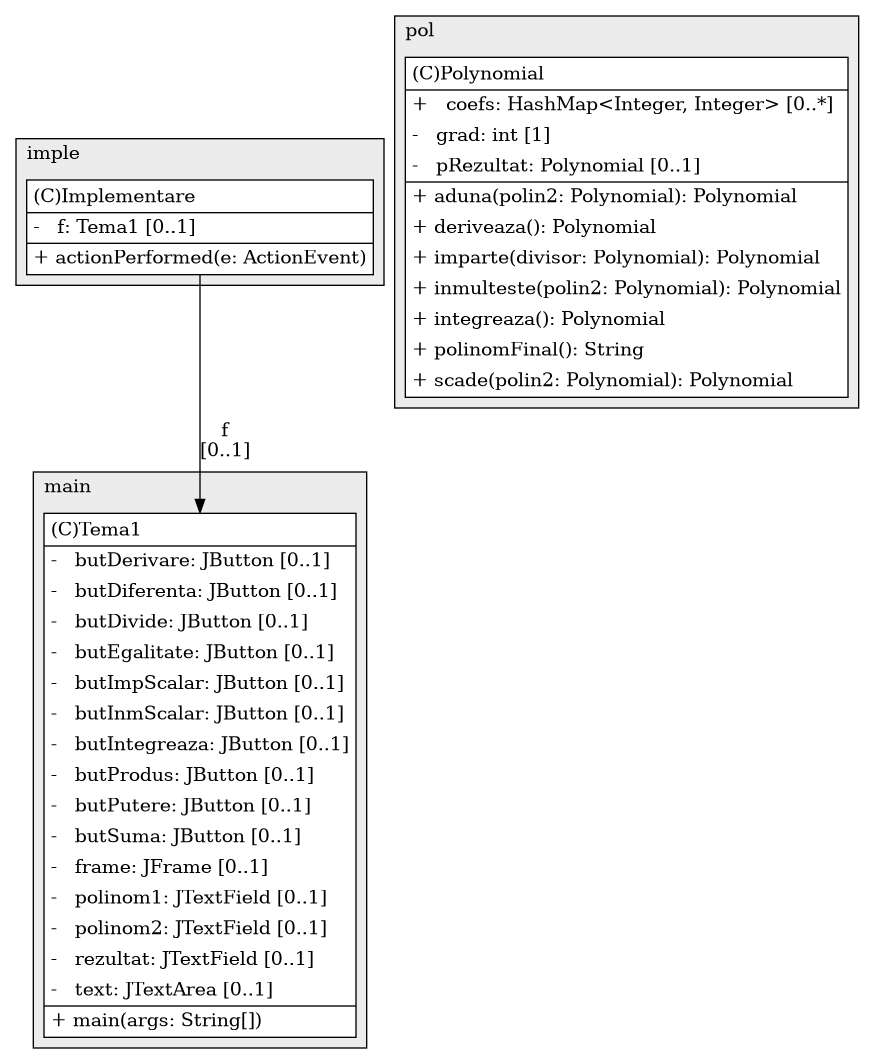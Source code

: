 @startuml

/' diagram meta data start
config=StructureConfiguration;
{
  "projectClassification": {
    "searchMode": "OpenProject", // OpenProject, AllProjects
    "includedProjects": "",
    "pathEndKeywords": "*.impl",
    "isClientPath": "",
    "isClientName": "",
    "isTestPath": "",
    "isTestName": "",
    "isMappingPath": "",
    "isMappingName": "",
    "isDataAccessPath": "",
    "isDataAccessName": "",
    "isDataStructurePath": "",
    "isDataStructureName": "",
    "isInterfaceStructuresPath": "",
    "isInterfaceStructuresName": "",
    "isEntryPointPath": "",
    "isEntryPointName": "",
    "treatFinalFieldsAsMandatory": false
  },
  "graphRestriction": {
    "classPackageExcludeFilter": "",
    "classPackageIncludeFilter": "",
    "classNameExcludeFilter": "",
    "classNameIncludeFilter": "",
    "methodNameExcludeFilter": "",
    "methodNameIncludeFilter": "",
    "removeByInheritance": "", // inheritance/annotation based filtering is done in a second step
    "removeByAnnotation": "",
    "removeByClassPackage": "", // cleanup the graph after inheritance/annotation based filtering is done
    "removeByClassName": "",
    "cutMappings": false,
    "cutEnum": true,
    "cutTests": true,
    "cutClient": true,
    "cutDataAccess": false,
    "cutInterfaceStructures": false,
    "cutDataStructures": false,
    "cutGetterAndSetter": true,
    "cutConstructors": true
  },
  "graphTraversal": {
    "forwardDepth": 6,
    "backwardDepth": 6,
    "classPackageExcludeFilter": "",
    "classPackageIncludeFilter": "",
    "classNameExcludeFilter": "",
    "classNameIncludeFilter": "",
    "methodNameExcludeFilter": "",
    "methodNameIncludeFilter": "",
    "hideMappings": false,
    "hideDataStructures": false,
    "hidePrivateMethods": true,
    "hideInterfaceCalls": true, // indirection: implementation -> interface (is hidden) -> implementation
    "onlyShowApplicationEntryPoints": false, // root node is included
    "useMethodCallsForStructureDiagram": "ForwardOnly" // ForwardOnly, BothDirections, No
  },
  "details": {
    "aggregation": "GroupByClass", // ByClass, GroupByClass, None
    "showClassGenericTypes": true,
    "showMethods": true,
    "showMethodParameterNames": true,
    "showMethodParameterTypes": true,
    "showMethodReturnType": true,
    "showPackageLevels": 2,
    "showDetailedClassStructure": true
  },
  "rootClass": "imple.Implementare",
  "extensionCallbackMethod": "" // qualified.class.name#methodName - signature: public static String method(String)
}
diagram meta data end '/



digraph g {
    rankdir="TB"
    splines=polyline
    

'nodes 
subgraph cluster_100328005 { 
   	label=imple
	labeljust=l
	fillcolor="#ececec"
	style=filled
   
   Implementare100328005[
	label=<<TABLE BORDER="1" CELLBORDER="0" CELLPADDING="4" CELLSPACING="0">
<TR><TD ALIGN="LEFT" >(C)Implementare</TD></TR>
<HR/>
<TR><TD ALIGN="LEFT" >-   f: Tema1 [0..1]</TD></TR>
<HR/>
<TR><TD ALIGN="LEFT" >+ actionPerformed(e: ActionEvent)</TD></TR>
</TABLE>>
	style=filled
	margin=0
	shape=plaintext
	fillcolor="#FFFFFF"
];
} 

subgraph cluster_111181 { 
   	label=pol
	labeljust=l
	fillcolor="#ececec"
	style=filled
   
   Polynomial111181[
	label=<<TABLE BORDER="1" CELLBORDER="0" CELLPADDING="4" CELLSPACING="0">
<TR><TD ALIGN="LEFT" >(C)Polynomial</TD></TR>
<HR/>
<TR><TD ALIGN="LEFT" >+   coefs: HashMap&lt;Integer, Integer&gt; [0..*]</TD></TR>
<TR><TD ALIGN="LEFT" >-   grad: int [1]</TD></TR>
<TR><TD ALIGN="LEFT" >-   pRezultat: Polynomial [0..1]</TD></TR>
<HR/>
<TR><TD ALIGN="LEFT" >+ aduna(polin2: Polynomial): Polynomial</TD></TR>
<TR><TD ALIGN="LEFT" >+ deriveaza(): Polynomial</TD></TR>
<TR><TD ALIGN="LEFT" >+ imparte(divisor: Polynomial): Polynomial</TD></TR>
<TR><TD ALIGN="LEFT" >+ inmulteste(polin2: Polynomial): Polynomial</TD></TR>
<TR><TD ALIGN="LEFT" >+ integreaza(): Polynomial</TD></TR>
<TR><TD ALIGN="LEFT" >+ polinomFinal(): String</TD></TR>
<TR><TD ALIGN="LEFT" >+ scade(polin2: Polynomial): Polynomial</TD></TR>
</TABLE>>
	style=filled
	margin=0
	shape=plaintext
	fillcolor="#FFFFFF"
];
} 

subgraph cluster_3343801 { 
   	label=main
	labeljust=l
	fillcolor="#ececec"
	style=filled
   
   Tema13343801[
	label=<<TABLE BORDER="1" CELLBORDER="0" CELLPADDING="4" CELLSPACING="0">
<TR><TD ALIGN="LEFT" >(C)Tema1</TD></TR>
<HR/>
<TR><TD ALIGN="LEFT" >-   butDerivare: JButton [0..1]</TD></TR>
<TR><TD ALIGN="LEFT" >-   butDiferenta: JButton [0..1]</TD></TR>
<TR><TD ALIGN="LEFT" >-   butDivide: JButton [0..1]</TD></TR>
<TR><TD ALIGN="LEFT" >-   butEgalitate: JButton [0..1]</TD></TR>
<TR><TD ALIGN="LEFT" >-   butImpScalar: JButton [0..1]</TD></TR>
<TR><TD ALIGN="LEFT" >-   butInmScalar: JButton [0..1]</TD></TR>
<TR><TD ALIGN="LEFT" >-   butIntegreaza: JButton [0..1]</TD></TR>
<TR><TD ALIGN="LEFT" >-   butProdus: JButton [0..1]</TD></TR>
<TR><TD ALIGN="LEFT" >-   butPutere: JButton [0..1]</TD></TR>
<TR><TD ALIGN="LEFT" >-   butSuma: JButton [0..1]</TD></TR>
<TR><TD ALIGN="LEFT" >-   frame: JFrame [0..1]</TD></TR>
<TR><TD ALIGN="LEFT" >-   polinom1: JTextField [0..1]</TD></TR>
<TR><TD ALIGN="LEFT" >-   polinom2: JTextField [0..1]</TD></TR>
<TR><TD ALIGN="LEFT" >-   rezultat: JTextField [0..1]</TD></TR>
<TR><TD ALIGN="LEFT" >-   text: JTextArea [0..1]</TD></TR>
<HR/>
<TR><TD ALIGN="LEFT" >+ main(args: String[])</TD></TR>
</TABLE>>
	style=filled
	margin=0
	shape=plaintext
	fillcolor="#FFFFFF"
];
} 

'edges    
Implementare100328005 -> Tema13343801[label="f
[0..1]"];
    
}
@enduml